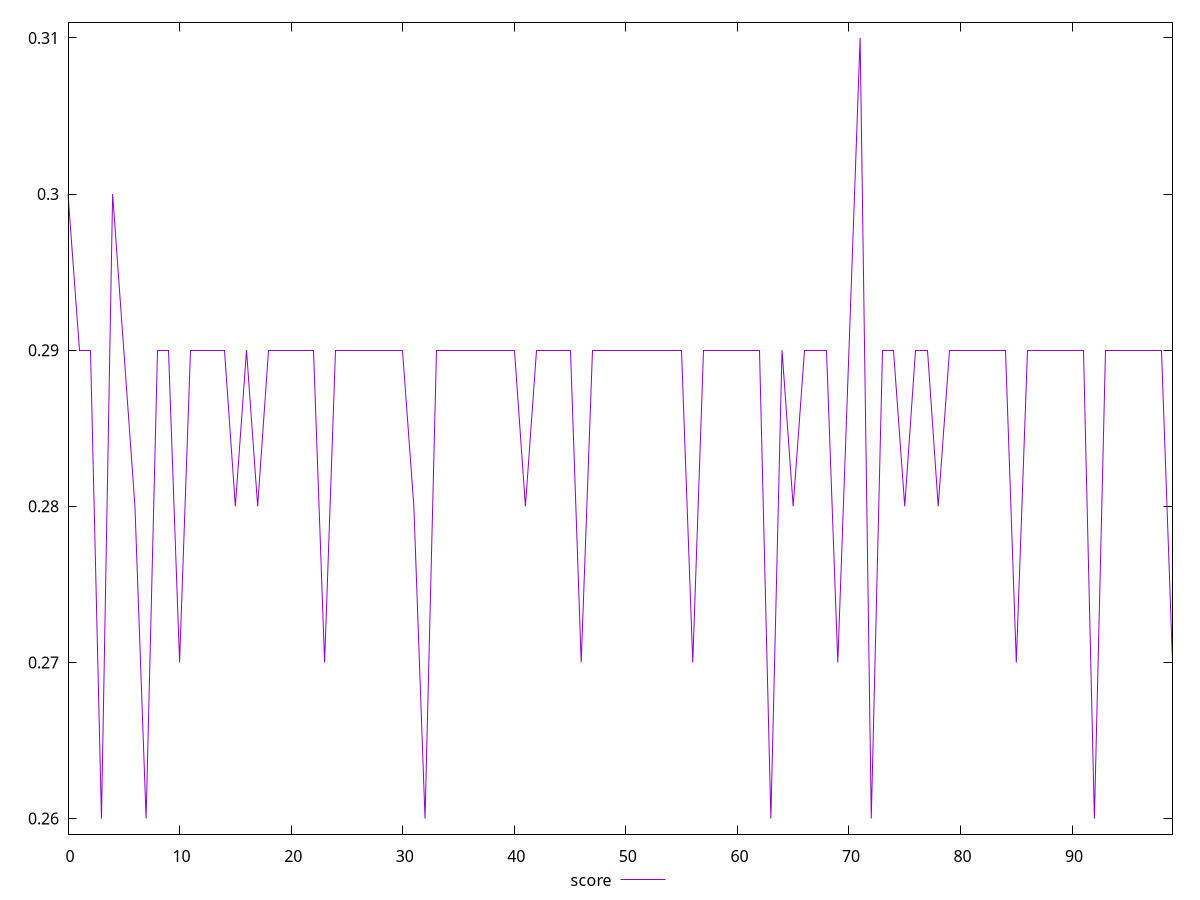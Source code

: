 reset

$score <<EOF
0 0.3
1 0.29
2 0.29
3 0.26
4 0.3
5 0.29
6 0.28
7 0.26
8 0.29
9 0.29
10 0.27
11 0.29
12 0.29
13 0.29
14 0.29
15 0.28
16 0.29
17 0.28
18 0.29
19 0.29
20 0.29
21 0.29
22 0.29
23 0.27
24 0.29
25 0.29
26 0.29
27 0.29
28 0.29
29 0.29
30 0.29
31 0.28
32 0.26
33 0.29
34 0.29
35 0.29
36 0.29
37 0.29
38 0.29
39 0.29
40 0.29
41 0.28
42 0.29
43 0.29
44 0.29
45 0.29
46 0.27
47 0.29
48 0.29
49 0.29
50 0.29
51 0.29
52 0.29
53 0.29
54 0.29
55 0.29
56 0.27
57 0.29
58 0.29
59 0.29
60 0.29
61 0.29
62 0.29
63 0.26
64 0.29
65 0.28
66 0.29
67 0.29
68 0.29
69 0.27
70 0.29
71 0.31
72 0.26
73 0.29
74 0.29
75 0.28
76 0.29
77 0.29
78 0.28
79 0.29
80 0.29
81 0.29
82 0.29
83 0.29
84 0.29
85 0.27
86 0.29
87 0.29
88 0.29
89 0.29
90 0.29
91 0.29
92 0.26
93 0.29
94 0.29
95 0.29
96 0.29
97 0.29
98 0.29
99 0.27
EOF

set key outside below
set xrange [0:99]
set yrange [0.259:0.311]
set trange [0.259:0.311]
set terminal svg size 640, 500 enhanced background rgb 'white'
set output "report_00026_2021-02-22T21:38:55.199Z/uses-text-compression/samples/pages+cached+noadtech+nomedia/score/values.svg"

plot $score title "score" with line

reset
